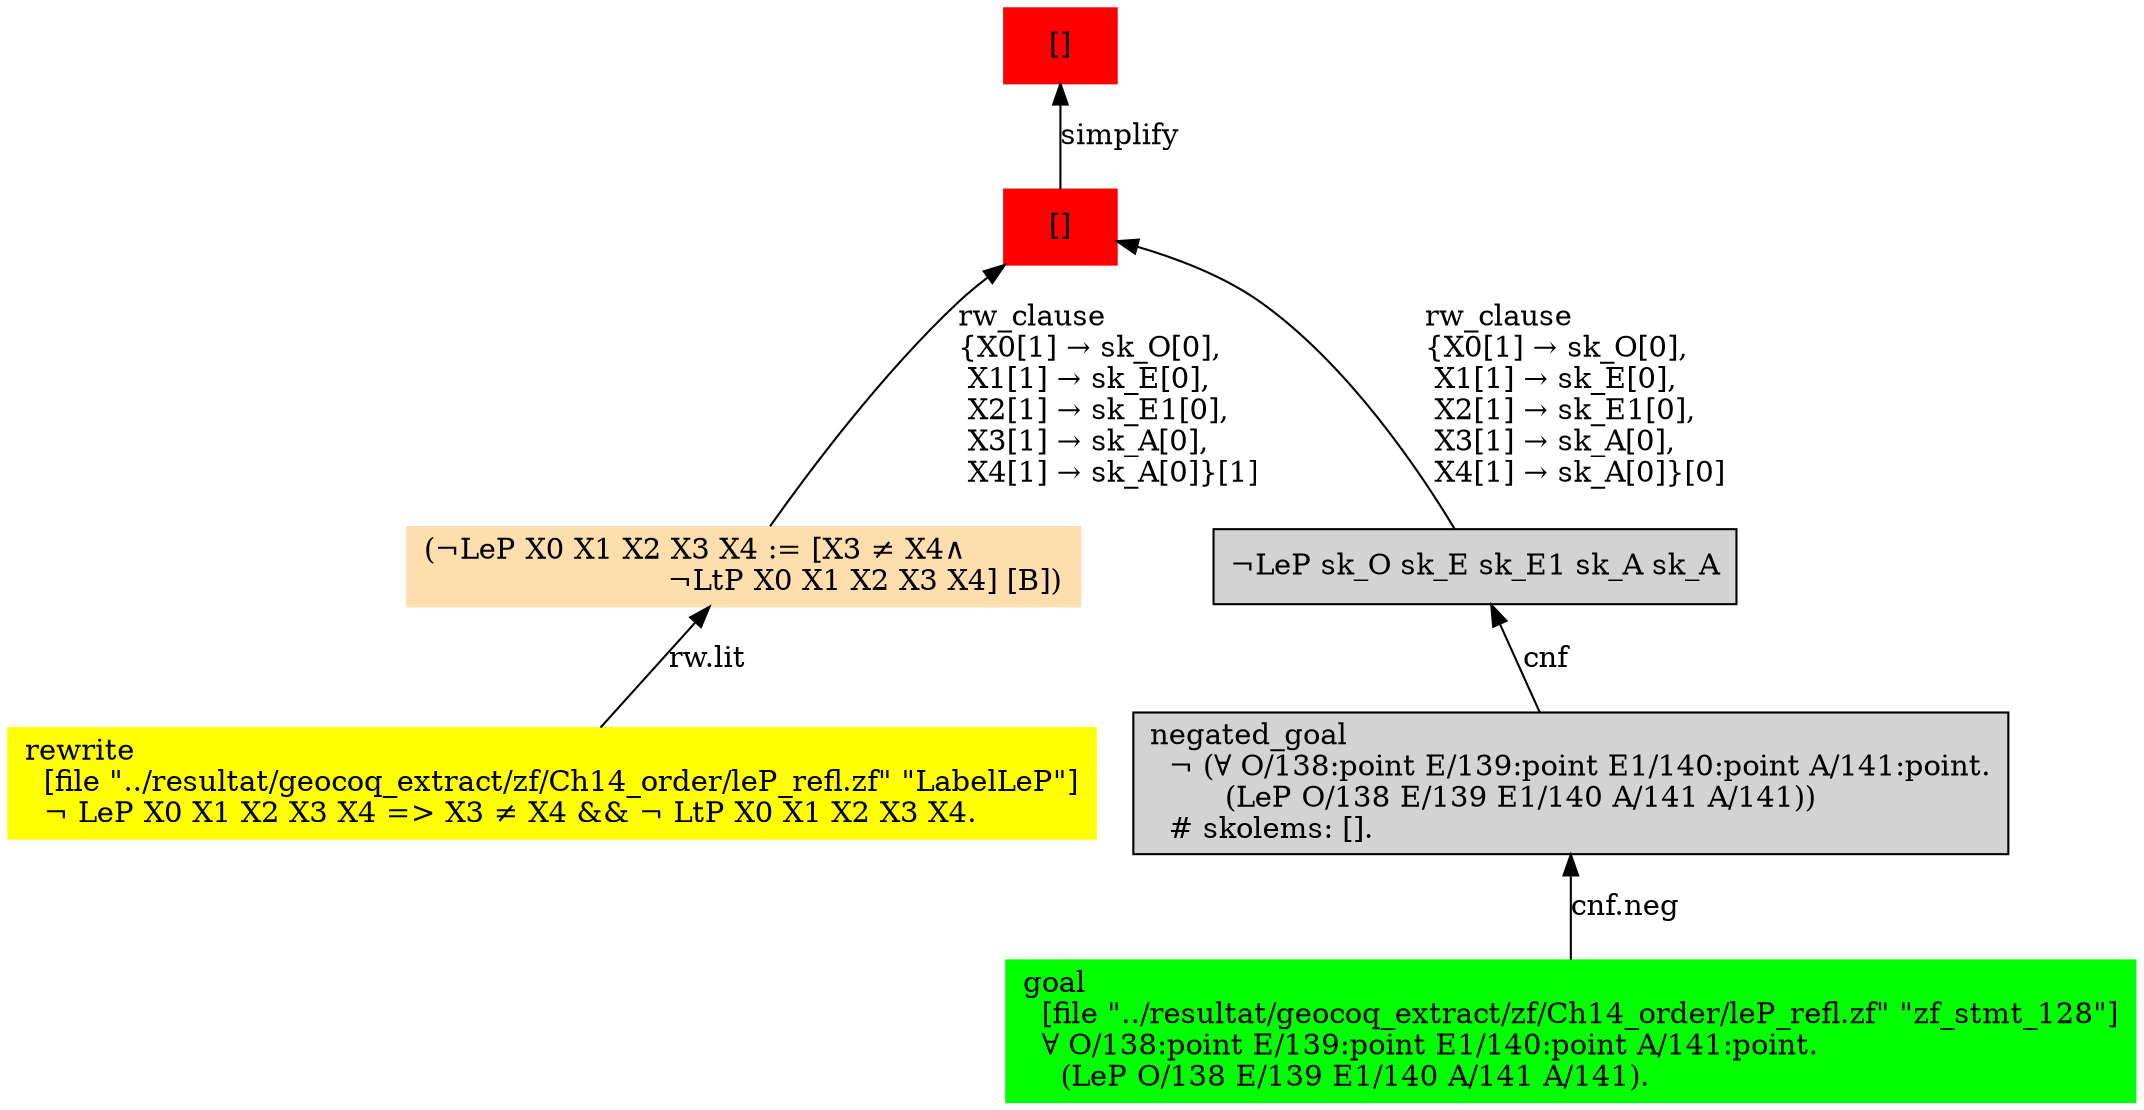 digraph "unsat_graph" {
  vertex_0 [color=red, label="[]", shape=box, style=filled];
  vertex_0 -> vertex_1 [label="simplify", dir="back"];
  vertex_1 [color=red, label="[]", shape=box, style=filled];
  vertex_1 -> vertex_2 [label="rw_clause\l\{X0[1] → sk_O[0], \l X1[1] → sk_E[0], \l X2[1] → sk_E1[0], \l X3[1] → sk_A[0], \l X4[1] → sk_A[0]\}[1]\l", dir="back"];
  vertex_2 [color=navajowhite, shape=box, label="(¬LeP X0 X1 X2 X3 X4 := [X3 ≠ X4∧\l                          ¬LtP X0 X1 X2 X3 X4] [B])\l", style=filled];
  vertex_2 -> vertex_3 [label="rw.lit", dir="back"];
  vertex_3 [color=yellow, shape=box, label="rewrite\l  [file \"../resultat/geocoq_extract/zf/Ch14_order/leP_refl.zf\" \"LabelLeP\"]\l  ¬ LeP X0 X1 X2 X3 X4 =\> X3 ≠ X4 && ¬ LtP X0 X1 X2 X3 X4.\l", style=filled];
  vertex_1 -> vertex_4 [label="rw_clause\l\{X0[1] → sk_O[0], \l X1[1] → sk_E[0], \l X2[1] → sk_E1[0], \l X3[1] → sk_A[0], \l X4[1] → sk_A[0]\}[0]\l", dir="back"];
  vertex_4 [shape=box, label="¬LeP sk_O sk_E sk_E1 sk_A sk_A\l", style=filled];
  vertex_4 -> vertex_5 [label="cnf", dir="back"];
  vertex_5 [shape=box, label="negated_goal\l  ¬ (∀ O/138:point E/139:point E1/140:point A/141:point.\l        (LeP O/138 E/139 E1/140 A/141 A/141))\l  # skolems: [].\l", style=filled];
  vertex_5 -> vertex_6 [label="cnf.neg", dir="back"];
  vertex_6 [color=green, shape=box, label="goal\l  [file \"../resultat/geocoq_extract/zf/Ch14_order/leP_refl.zf\" \"zf_stmt_128\"]\l  ∀ O/138:point E/139:point E1/140:point A/141:point.\l    (LeP O/138 E/139 E1/140 A/141 A/141).\l", style=filled];
  }


